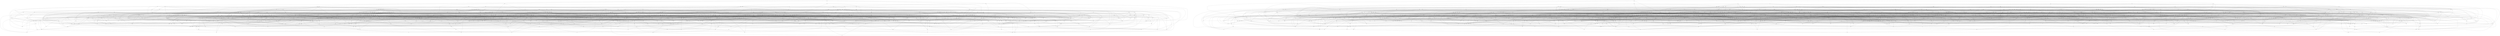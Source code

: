 graph {
	graph [pad="0.5", nodesep="1", ranksep="2"];
    	srp -- gkb;
	srp -- zst;
	grc -- pxt;
	rbc -- zcc;
	rbc -- mth;
	rbc -- dgq;
	rbc -- zrv;
	glc -- dqz;
	glc -- zlz;
	glc -- hqm;
	glc -- fkn;
	zpx -- sfx;
	zpx -- msc;
	zpx -- hnx;
	zpx -- vjs;
	mlx -- tpx;
	mlx -- mfb;
	fds -- zqn;
	fds -- xcf;
	fds -- brs;
	fds -- nmv;
	fjm -- qdk;
	rvb -- kbj;
	zcj -- bmc;
	zcj -- brs;
	zcj -- jtm;
	zcj -- trk;
	nps -- bfh;
	nps -- ths;
	nps -- zds;
	scs -- kbj;
	scs -- dqz;
	scs -- zfb;
	scs -- rtp;
	qrj -- jsk;
	qrj -- llj;
	kdj -- frn;
	kdj -- tzp;
	kdj -- qrj;
	rxp -- mkg;
	qzr -- cxn;
	qzr -- hnn;
	qzr -- vhf;
	qzr -- tdd;
	tkb -- bvf;
	tkb -- fhp;
	tkb -- vjt;
	njz -- hlq;
	njz -- fdc;
	cmj -- dfp;
	hmr -- vbd;
	nnk -- bnr;
	fgx -- lfq;
	fgx -- gkv;
	fgx -- kms;
	fgx -- mbx;
	lqr -- vpc;
	lqr -- hmr;
	lqr -- dsb;
	sck -- kbj;
	sck -- skd;
	qhk -- hgs;
	ncs -- bnr;
	ncs -- kxr;
	ncs -- ggq;
	ncs -- mdp;
	qmb -- bsf;
	qmb -- zqk;
	qmb -- fhq;
	qmb -- bsz;
	tjc -- bsq;
	tjc -- jgq;
	zzz -- jtl;
	tgl -- fvr;
	tgl -- sbc;
	tgl -- dqz;
	tht -- ptz;
	tht -- qmp;
	tht -- qmr;
	vxl -- mqs;
	vxl -- tkk;
	vxl -- bfc;
	vxl -- jls;
	vxl -- mzq;
	vxl -- qpm;
	vxl -- xzr;
	vxl -- ffx;
	ttk -- qrx;
	mxz -- gtz;
	hrk -- crj;
	hrk -- scs;
	hrk -- xbm;
	hrk -- lqj;
	bcd -- gdl;
	bcd -- vtg;
	nrf -- mqf;
	nrf -- ndq;
	nrf -- fch;
	nrf -- zvp;
	jss -- sks;
	jss -- zdr;
	jss -- phr;
	jss -- zpt;
	xhd -- dpc;
	fkn -- hhl;
	kgc -- gnn;
	gtt -- bfc;
	gtt -- jrp;
	gtt -- jdd;
	gtt -- kjp;
	ngh -- tlh;
	ngh -- chd;
	ngh -- tkz;
	fzk -- gdl;
	fzk -- hhj;
	fzk -- cxk;
	gtf -- mmt;
	pgf -- nzk;
	pxl -- jdx;
	pxl -- vqx;
	pxl -- vvq;
	src -- vcn;
	src -- cvg;
	src -- xjn;
	zjb -- hmv;
	zjb -- rfs;
	zjb -- thn;
	nfb -- qzc;
	sbx -- txq;
	sbx -- cms;
	sbx -- kcg;
	kbx -- jrc;
	kbx -- bnz;
	kbx -- lpg;
	kbx -- glg;
	djg -- zzz;
	djg -- nhs;
	djg -- vvq;
	bzm -- mgb;
	bzm -- frt;
	bzm -- hhf;
	bzm -- mvq;
	szs -- qgx;
	szs -- khz;
	kcq -- bbt;
	kcq -- xkv;
	tkn -- frn;
	cbm -- mmj;
	lzh -- nkp;
	lzh -- nbz;
	jvx -- cjh;
	jvx -- mhz;
	nrb -- kms;
	nrb -- gtf;
	nrb -- gbg;
	nrb -- trs;
	hkl -- kvc;
	btv -- dck;
	qph -- vnz;
	qph -- tbb;
	qph -- pbh;
	fdp -- hhl;
	fdp -- qkx;
	cmx -- tjj;
	cmx -- pnh;
	cmx -- prx;
	txk -- qdq;
	txk -- vqr;
	txk -- cjv;
	txk -- jtv;
	txz -- kqd;
	txz -- vgr;
	txz -- kxn;
	hnz -- cmj;
	msc -- fdc;
	msc -- vjr;
	mgl -- ljf;
	tzk -- srv;
	tzk -- dbg;
	ckg -- dfd;
	ckg -- pkx;
	zzx -- fhq;
	zzx -- zsm;
	zzx -- cbv;
	zzx -- ndd;
	vpr -- lfq;
	vpr -- zcc;
	vpr -- zzr;
	vpr -- ffm;
	tkk -- jbk;
	tkk -- xpp;
	tkk -- hpp;
	dxd -- xjn;
	dxd -- rjl;
	dxd -- kpl;
	dxd -- zjg;
	mkz -- qfv;
	mkz -- kfq;
	mkz -- kvc;
	dkb -- fjm;
	dkb -- mfr;
	dkb -- zxs;
	dkb -- xtp;
	dkb -- krc;
	khz -- qrx;
	khp -- fgm;
	khp -- gkb;
	khp -- kml;
	khp -- jkz;
	sxn -- tnd;
	sxn -- htx;
	sxn -- dph;
	sxn -- rxp;
	jdc -- kmr;
	kbr -- zqq;
	kbr -- zgx;
	chm -- dcv;
	chm -- xbj;
	pdr -- qmp;
	pdr -- xxd;
	pdr -- zkx;
	zbv -- bfv;
	zbv -- dln;
	zbv -- qct;
	qlj -- xsm;
	qlj -- jsk;
	qlj -- rtm;
	kjg -- hkl;
	kjg -- pcd;
	gpp -- stn;
	gpp -- qxq;
	gpp -- qjh;
	gpp -- kbz;
	dtk -- zcm;
	dtk -- hqs;
	dtk -- fjz;
	dtk -- flj;
	dtk -- cvl;
	dtk -- zcl;
	lqv -- lzm;
	lcx -- kxd;
	lcx -- krz;
	lcx -- bnz;
	lqq -- qtq;
	lqq -- vks;
	ctp -- jdc;
	ctp -- kbs;
	ctp -- svx;
	ctp -- jqq;
	fpr -- hls;
	fpr -- nmv;
	ltx -- pbh;
	ltx -- vcb;
	ltx -- qgh;
	ltx -- frc;
	ltx -- blr;
	mmx -- qkx;
	mmx -- vpc;
	mmx -- cct;
	tsp -- xrc;
	tsp -- zsq;
	xdt -- nfs;
	xdt -- spz;
	xlf -- dsb;
	xlf -- qft;
	xlf -- xfh;
	xlf -- xns;
	xlf -- ngx;
	rmx -- xps;
	rmx -- xxn;
	rmx -- mpt;
	rmx -- prc;
	nmq -- gmx;
	nmq -- vxd;
	nmq -- gms;
	nmq -- src;
	klf -- vgj;
	klf -- mln;
	fjl -- pbd;
	fjl -- hvg;
	fjl -- jvg;
	vzd -- jgq;
	qvx -- rsq;
	pvp -- rvb;
	pvp -- hqs;
	pvp -- xxd;
	chd -- jlk;
	chd -- hqm;
	gpc -- pgc;
	gpc -- jvb;
	zdx -- nmk;
	zdx -- bbt;
	zdx -- shz;
	zdx -- vdr;
	zdx -- lzq;
	ths -- btv;
	ths -- zdr;
	rtn -- qpm;
	rtn -- hbk;
	rtn -- rpt;
	rtn -- mpm;
	tdt -- jnq;
	tdt -- xpt;
	tpd -- xjb;
	tpd -- lqh;
	rgf -- zqj;
	tzp -- xhx;
	tzp -- qcm;
	sjs -- mdb;
	sjs -- ncp;
	krz -- hlq;
	cjv -- rks;
	vgk -- bcb;
	dtc -- vfj;
	dtc -- zqn;
	dtc -- qbk;
	dtc -- gvn;
	ckh -- mtf;
	ckh -- jzf;
	lxq -- pkx;
	lxq -- chm;
	cvc -- fnv;
	cvc -- zqc;
	cvc -- mrp;
	cvc -- msn;
	qbk -- qxq;
	qbk -- kbm;
	jlz -- mmp;
	jlz -- chf;
	jlz -- szf;
	jlz -- pbq;
	qdp -- mgl;
	qdp -- npj;
	qdp -- jpm;
	ddm -- ljt;
	ddm -- gkd;
	ddm -- bkf;
	ddm -- csg;
	tdd -- rsg;
	rhb -- brb;
	rhb -- vhm;
	rhb -- kpl;
	zjg -- dfp;
	xbg -- hkb;
	xbg -- mqf;
	szd -- mnz;
	sbt -- kzl;
	sbt -- csp;
	sbt -- jdx;
	sbt -- nhr;
	sbt -- qgk;
	czq -- lzg;
	fmf -- grv;
	fmf -- vld;
	fmf -- rjb;
	fmf -- mbk;
	fmf -- pjq;
	cnm -- sqp;
	cnm -- btr;
	cnm -- xrk;
	cnm -- zjb;
	xdm -- shz;
	xdm -- bsj;
	xdm -- skd;
	snl -- lkl;
	snl -- drt;
	snl -- kqm;
	snl -- qnl;
	hpp -- htt;
	mtv -- bdh;
	mtv -- jnf;
	zbk -- hnz;
	zbk -- rvm;
	zbk -- djg;
	zbk -- zxs;
	bjp -- vfj;
	bjp -- bjn;
	bjp -- bbg;
	bjp -- zns;
	bjp -- rxp;
	pgm -- dnl;
	pgm -- clq;
	pgm -- gzt;
	pgm -- kkm;
	ksf -- bvf;
	ksf -- qhk;
	ksf -- nzc;
	ksf -- zdh;
	dbm -- rnh;
	dbm -- rnm;
	dbm -- smq;
	dbm -- zcx;
	dbm -- hjn;
	jbd -- nrb;
	jbd -- xdd;
	jbd -- qgd;
	pjk -- ljq;
	ghv -- nrb;
	ghv -- kqs;
	ghv -- txh;
	ghv -- gnf;
	dxp -- vrh;
	dxp -- rst;
	dxp -- rgg;
	dxp -- vbs;
	nks -- jnq;
	nks -- jrj;
	nks -- bmc;
	nks -- dkc;
	nqs -- rsn;
	nqs -- dfm;
	nqs -- rgs;
	nqs -- vng;
	kfz -- ltx;
	kfz -- vck;
	kfz -- lqj;
	kfz -- zxd;
	cjr -- nhs;
	cjr -- mdj;
	cjr -- bkp;
	cjr -- dkj;
	vcb -- qmr;
	qpv -- kjj;
	qpv -- fbk;
	qpv -- ffh;
	dcn -- kbj;
	dcn -- gtz;
	pvd -- vhf;
	grk -- qrj;
	grk -- fbz;
	grk -- bjn;
	gnl -- jmk;
	gnl -- mkl;
	zkj -- jhh;
	zxp -- pmb;
	gzs -- ltb;
	gzs -- ffh;
	gzs -- szd;
	kvt -- nzk;
	hrt -- flj;
	vmm -- qnf;
	vmm -- rsn;
	vmm -- hqg;
	vmm -- nkm;
	vmm -- npb;
	vmm -- dnh;
	dsv -- tzk;
	dsv -- pbq;
	dsv -- vfk;
	dsv -- tcg;
	dsv -- mtn;
	zxd -- vhc;
	zxd -- xbj;
	zxd -- crv;
	zxd -- ngh;
	bvc -- mcs;
	bvc -- zms;
	bvc -- sqg;
	bvc -- fnq;
	xhz -- szs;
	ckp -- zlz;
	ckp -- ttb;
	ckp -- npd;
	kmr -- zjk;
	gcz -- dkv;
	gcz -- bzb;
	gcz -- pvp;
	gcz -- rhr;
	pbq -- btg;
	pbq -- glm;
	pbq -- khc;
	cqx -- vgr;
	cqx -- jzq;
	tbj -- ddg;
	tbj -- zlx;
	tbj -- mtk;
	tbj -- gbt;
	xtx -- tbc;
	xtx -- lmg;
	xtx -- qqg;
	xtx -- snf;
	lsq -- gkb;
	lsq -- srb;
	zlj -- xxz;
	zlj -- qtc;
	zlj -- hpp;
	vcs -- kqd;
	vcs -- dsb;
	vcs -- jbk;
	nrj -- mzq;
	nrj -- xlf;
	ffr -- csg;
	ffr -- kfp;
	ffr -- tgb;
	mxb -- tgj;
	vsg -- vhz;
	vsg -- cgt;
	vsg -- qbb;
	qhj -- cvl;
	qhj -- sks;
	qhj -- zrt;
	pml -- jzq;
	pml -- zfb;
	pml -- fmg;
	dlz -- fzt;
	mhr -- cpx;
	mhr -- svx;
	mhr -- rkx;
	mhr -- dgd;
	vhj -- bns;
	vhj -- ptj;
	dmj -- fns;
	dmj -- vkl;
	dmj -- dgr;
	vvk -- mnz;
	jjb -- hmg;
	jjb -- zsq;
	jjb -- qrj;
	cxk -- xln;
	cvg -- qdk;
	rqn -- nxm;
	rqn -- kkm;
	zpb -- cvg;
	xjc -- ttk;
	grh -- gtx;
	nnj -- pxb;
	nnj -- vdp;
	nnj -- jdc;
	nnj -- srd;
	ghf -- tbb;
	ghf -- dhd;
	ghf -- kxb;
	qxq -- rxs;
	dpn -- dvh;
	dpn -- ffr;
	dpn -- znv;
	dpn -- gbd;
	mnf -- thd;
	dzz -- spm;
	dzz -- ztq;
	dzz -- vjt;
	cgk -- dph;
	cgk -- nbz;
	rhg -- zpt;
	nqv -- gcp;
	nqv -- pzq;
	nqv -- cmj;
	nqv -- zvt;
	nqv -- rfx;
	krq -- xrc;
	krq -- rtm;
	vtg -- llq;
	vtg -- lts;
	nkm -- kvt;
	nkm -- hck;
	gzt -- ngh;
	gzt -- qdq;
	skn -- zqn;
	skn -- spm;
	skn -- gpc;
	fnv -- hkb;
	bvb -- dtm;
	bvb -- dqh;
	bvb -- hhf;
	bvb -- rsm;
	txq -- pkl;
	txq -- jbb;
	frx -- kkm;
	frx -- hxb;
	frx -- ltn;
	vcm -- fzk;
	vcm -- rqn;
	vcm -- jhb;
	vcm -- bsj;
	jtm -- bql;
	jtm -- mxf;
	jtm -- lkb;
	jtm -- xtl;
	jtm -- lcj;
	nnn -- csm;
	nnn -- prx;
	nnn -- khj;
	nnn -- qrs;
	nnn -- rck;
	qng -- gzq;
	qng -- pbh;
	vhl -- smt;
	xxj -- rlj;
	xxj -- fql;
	xxj -- mhz;
	xxj -- kms;
	zxt -- npk;
	zxt -- pkm;
	zxt -- zpq;
	zxt -- cgz;
	htv -- htn;
	htv -- mvf;
	htv -- xvd;
	htv -- qtx;
	ntn -- qbz;
	ntn -- zjg;
	ntn -- dlg;
	ntn -- qsl;
	bjz -- lxt;
	bjz -- vgj;
	bjz -- ncb;
	cdl -- jfc;
	zvt -- gnl;
	zvt -- sqp;
	qgk -- kfp;
	qgk -- jsp;
	jnb -- bdh;
	jnb -- bjz;
	jnb -- hxb;
	rtr -- dbg;
	rtr -- jhs;
	tcz -- tvt;
	bkf -- ssk;
	bkf -- qhf;
	bkf -- lkn;
	bkf -- prx;
	zlc -- dlz;
	zlc -- zpb;
	zlc -- bsq;
	zlc -- sqg;
	gkx -- rcj;
	gkx -- dck;
	gkx -- vhh;
	gkx -- xjc;
	rcj -- tkz;
	bmc -- gnn;
	psg -- nmt;
	psg -- dxk;
	psg -- jsp;
	psg -- mcj;
	qqg -- zst;
	vng -- cqx;
	rxd -- dpc;
	rxd -- hpp;
	tcg -- vhh;
	jnq -- pzd;
	jnq -- tmv;
	jxx -- pxg;
	xld -- xns;
	xld -- fmg;
	xld -- fdk;
	qgv -- kqd;
	qgv -- zlz;
	qgv -- mfh;
	qgv -- xdm;
	tct -- hck;
	tct -- gzq;
	hcm -- hmv;
	hcm -- rst;
	hcm -- hsr;
	csg -- hkp;
	vln -- msq;
	vln -- frj;
	vln -- vcs;
	vln -- lhx;
	vln -- ffj;
	qqv -- pmp;
	qqv -- khz;
	bgs -- dfs;
	bgs -- gmz;
	bgs -- jdd;
	bgs -- bsj;
	ngd -- kdh;
	ngd -- pkm;
	ngd -- tzp;
	fxr -- zlv;
	fxr -- zbv;
	fxr -- nhr;
	fxr -- jrj;
	fxr -- klc;
	hkg -- pkl;
	hkg -- qrx;
	hkg -- ktl;
	hkg -- gjs;
	jdh -- rfh;
	jdh -- hcm;
	jdh -- qkd;
	jdh -- ghb;
	jfm -- btv;
	gjt -- tss;
	gjt -- hcd;
	gjt -- zgf;
	gjt -- hdg;
	jzx -- hck;
	jzx -- kjp;
	jzx -- xrd;
	jzx -- bxs;
	tlm -- smt;
	tlm -- vhf;
	ltn -- zfq;
	ltn -- mfq;
	tbc -- pcq;
	srz -- qhq;
	srz -- sbc;
	srz -- xln;
	srz -- mvp;
	srz -- qpm;
	sdf -- mrn;
	sdf -- tpx;
	sdf -- mgl;
	sdf -- gbg;
	sdf -- hcm;
	sdf -- fqk;
	fxn -- msc;
	fxn -- vrh;
	fxn -- bfs;
	fxn -- vvk;
	fxn -- hkp;
	qfx -- tbc;
	qfx -- fvx;
	qfx -- jst;
	rbr -- cmm;
	rbr -- zxp;
	fmg -- nkk;
	fmg -- kgd;
	gsg -- bpm;
	gsg -- lnz;
	sxl -- crs;
	znm -- qqg;
	znm -- rfv;
	znm -- vms;
	znm -- qrn;
	ghr -- htt;
	ghr -- dcv;
	zrg -- gbx;
	zrg -- rdr;
	zrg -- tkz;
	bnd -- xcm;
	bnd -- hdg;
	bnd -- fds;
	bnd -- hnz;
	jbk -- zpr;
	jbk -- htg;
	bdv -- nbz;
	bdv -- ptj;
	bdv -- vlk;
	lvk -- htt;
	lvk -- pcd;
	hmn -- qzs;
	hmn -- tfc;
	hmn -- csh;
	hmn -- qbz;
	qhf -- scf;
	qhf -- rgg;
	dzq -- qls;
	pjq -- jbl;
	pjq -- ltq;
	pjq -- gcg;
	sxf -- vvq;
	sxf -- tfc;
	thz -- mrd;
	thz -- bgm;
	thz -- tfq;
	thz -- rrc;
	thz -- thg;
	bsz -- brb;
	bsz -- fnr;
	xhx -- tdk;
	xhx -- qlr;
	kdn -- pld;
	kdn -- bft;
	kdn -- fqk;
	tcq -- lkn;
	tcq -- mgb;
	tcq -- zgz;
	sfj -- vlh;
	sfj -- gft;
	sfj -- lxd;
	fvr -- hhl;
	pvk -- tkm;
	pvk -- bbg;
	pvk -- tqb;
	mdp -- lrp;
	mdp -- hdg;
	mdp -- tgb;
	qkj -- nzk;
	qkj -- bmj;
	qkj -- nps;
	qkj -- xhq;
	qkj -- pgf;
	mxf -- zkj;
	mxf -- qcm;
	mxf -- zqx;
	vlx -- tvt;
	vlx -- cjv;
	vlx -- zfx;
	vlx -- sct;
	xhj -- jsp;
	xhj -- jtz;
	xhj -- hsr;
	xhj -- rgt;
	lkb -- bjq;
	lkb -- vnd;
	lkb -- fjl;
	lqg -- xtp;
	lqg -- zqn;
	lqg -- hjn;
	pms -- xxz;
	pms -- hnn;
	pms -- htr;
	pms -- gbx;
	szj -- zlj;
	szj -- fjz;
	szj -- xzr;
	szj -- djq;
	szj -- chz;
	szj -- dmj;
	szj -- jnf;
	cxs -- hsr;
	cxs -- xtl;
	glm -- nxm;
	glm -- jhb;
	glm -- pcs;
	glm -- hrt;
	qjn -- trb;
	qjn -- pxk;
	xnx -- kgd;
	mfh -- svq;
	mfh -- lpk;
	phx -- scf;
	zdr -- gtz;
	zzl -- lvv;
	zzl -- ngd;
	zzl -- jrk;
	zzl -- qhk;
	cpz -- bnr;
	cpz -- szd;
	cpz -- zfz;
	cpz -- dzd;
	tvr -- vhj;
	tvr -- nhz;
	tvr -- pxk;
	tvr -- qtz;
	vhz -- svq;
	vhz -- kbg;
	vhz -- gkb;
	bfs -- cgk;
	bfs -- nnc;
	bfs -- gcp;
	fqg -- ffh;
	kbm -- pkm;
	jdt -- zdh;
	jdt -- dgq;
	ddr -- npx;
	kmt -- hdg;
	kmt -- hls;
	kmt -- gkr;
	kmt -- vzd;
	xlq -- hkk;
	xlq -- tqv;
	xlq -- zjt;
	xlq -- zzf;
	xxn -- mmx;
	xxn -- lbt;
	xxn -- xlq;
	jmx -- vfg;
	jmx -- qsl;
	jmx -- zqj;
	gvn -- bvf;
	gvn -- dzq;
	gvn -- ccx;
	kzv -- mpk;
	kzv -- pnv;
	kht -- ddg;
	lxh -- ddk;
	lxh -- vjs;
	lxh -- mcf;
	lxh -- gzs;
	tqx -- ljq;
	tqx -- kgp;
	vnr -- sks;
	qbb -- blr;
	qbb -- nkk;
	qbb -- xfp;
	jmz -- lkq;
	jmz -- dmx;
	jmz -- dfd;
	jmz -- bhv;
	dft -- fcg;
	dpc -- hhb;
	sqv -- nxc;
	djl -- thd;
	djl -- rrc;
	mkj -- vtk;
	mkj -- tlm;
	mkj -- ggr;
	vxh -- kxd;
	vxh -- ghq;
	kns -- zcx;
	kns -- mxv;
	kns -- gkc;
	kns -- lzh;
	vnt -- dvj;
	qrp -- mtf;
	qrp -- pzr;
	pfs -- mnf;
	pfs -- cfz;
	pfs -- sbx;
	pfs -- jfm;
	tlp -- xrc;
	tlp -- qzs;
	tlp -- tpk;
	tlp -- psc;
	kks -- mzl;
	kks -- dsf;
	kks -- ght;
	kks -- svl;
	pxq -- kmt;
	pxq -- jrj;
	pxq -- sxp;
	vgc -- shz;
	vgc -- ddr;
	vgc -- lkq;
	vgc -- rhd;
	mrn -- qdk;
	qls -- rfs;
	qls -- tzt;
	ktb -- llj;
	ktb -- mzl;
	ktb -- xnv;
	ktb -- lfz;
	ftn -- dsb;
	vrs -- xpt;
	vrs -- fnx;
	vrs -- mzl;
	vrs -- jxv;
	zxs -- rtv;
	zxs -- rdb;
	zxs -- bvg;
	bsf -- vht;
	lrp -- zpb;
	gpb -- ngx;
	gpb -- jnf;
	gpb -- dnl;
	gpb -- gkb;
	lcg -- thd;
	lcg -- vnr;
	lcg -- tht;
	mgt -- dbg;
	mgt -- pfp;
	pvv -- pqb;
	pvv -- znm;
	pvv -- spz;
	pvv -- gbx;
	pvv -- rsq;
	pdx -- dgr;
	pdx -- qng;
	pdx -- srv;
	dbc -- ffx;
	dbc -- xkv;
	bsx -- src;
	bsx -- gnn;
	zhp -- nnz;
	zhp -- msq;
	zhp -- gft;
	zhp -- prc;
	tst -- rsg;
	tst -- rgs;
	lqh -- jvb;
	pff -- lxg;
	pff -- lbf;
	jqh -- frx;
	jqh -- flj;
	jqh -- ftn;
	jqh -- lns;
	jqh -- mrx;
	xbm -- prj;
	xbm -- tsb;
	xbm -- qnf;
	thd -- qhq;
	vck -- ztv;
	vck -- vkl;
	vck -- dkk;
	vck -- vdr;
	mxv -- kxd;
	mxv -- tpd;
	vcz -- mtv;
	vcz -- lnh;
	vcz -- kxz;
	vcz -- nrf;
	jbb -- pfp;
	sct -- ksj;
	sct -- xbj;
	sct -- vhc;
	lkn -- tkq;
	fgl -- ght;
	fgl -- snj;
	fgl -- xlh;
	pqb -- vpp;
	pqb -- tvb;
	pqb -- vgk;
	bgk -- ptl;
	bgk -- zfz;
	bgk -- hls;
	bgk -- mdj;
	bgk -- cfg;
	txv -- pld;
	ltq -- qhf;
	fts -- mfr;
	fts -- pnx;
	fts -- cht;
	fts -- fhq;
	pgl -- rrj;
	pgl -- cdd;
	pgl -- llc;
	zdn -- hsr;
	zdn -- bsm;
	zdn -- tsp;
	zdn -- bdv;
	zdn -- vxh;
	sdc -- zjg;
	sdc -- csh;
	sdc -- bjn;
	jph -- zqc;
	jph -- xhd;
	jph -- jnc;
	jph -- hxb;
	jph -- fgm;
	knf -- qrn;
	knf -- ndq;
	knf -- lxt;
	knf -- zpt;
	nfz -- jgr;
	nfz -- qgh;
	nfz -- bcb;
	nnz -- zkx;
	nnz -- fdk;
	nnz -- hhl;
	jtv -- xhz;
	jtv -- hhj;
	jtv -- dfs;
	zsm -- bnr;
	bpm -- vdt;
	pcd -- vng;
	vgj -- nvq;
	vgj -- kht;
	fck -- xjc;
	xsm -- fjm;
	xsm -- tpd;
	xsm -- jhh;
	jhs -- hmr;
	htn -- znv;
	htn -- jch;
	htn -- xdd;
	htn -- hlq;
	htn -- zsm;
	srm -- nvf;
	srm -- tnd;
	srm -- cfg;
	jqq -- cbm;
	jqq -- slg;
	rsg -- dsb;
	vqx -- sqv;
	vqx -- kgc;
	vqx -- tdk;
	vqx -- zjg;
	qgd -- lcx;
	qgd -- mdp;
	qgd -- ssk;
	qgd -- bbg;
	mgb -- mlq;
	xpt -- hcd;
	xpt -- lrp;
	kxb -- zgx;
	kxb -- vtl;
	kxb -- hch;
	bsm -- fdc;
	bsm -- kqt;
	lzq -- ncf;
	lzq -- pph;
	lzq -- cxn;
	lzq -- mqf;
	tsb -- vhf;
	tsb -- mxz;
	trs -- qsl;
	trs -- jhh;
	trs -- pcr;
	rzf -- cct;
	rzf -- vhh;
	htc -- fxd;
	htc -- llb;
	htc -- vgs;
	htc -- mdb;
	crt -- glg;
	crt -- tvk;
	crt -- fhq;
	crt -- pxt;
	gvk -- csp;
	gvk -- sqv;
	gvk -- rhf;
	pqx -- qgx;
	pqx -- jmv;
	pqx -- qzk;
	zqk -- tzt;
	zqk -- lfs;
	zhd -- qkd;
	zhd -- fxh;
	zhd -- mhz;
	brb -- ccx;
	mth -- mxg;
	mth -- lhb;
	mth -- cmj;
	trq -- sbl;
	trq -- frn;
	trq -- bns;
	mvp -- lnz;
	mvp -- zvp;
	vmb -- npd;
	qmr -- fgm;
	vzl -- llc;
	vzl -- kbs;
	vzl -- fqg;
	vzl -- gnl;
	zfb -- nfs;
	zfb -- lxd;
	dln -- xdd;
	dln -- pzr;
	dln -- vnd;
	jms -- xjb;
	jms -- ccx;
	jms -- mdj;
	jms -- lqg;
	jms -- pnv;
	jms -- xjn;
	vhc -- kjg;
	vhc -- kcq;
	ffj -- qvz;
	qgh -- lqv;
	qgh -- mfq;
	jcv -- lfs;
	jcv -- pff;
	jcv -- zqx;
	cxt -- qhv;
	cxt -- cvd;
	cxt -- svl;
	cxt -- kpl;
	zxc -- qqv;
	zxc -- fxq;
	zxc -- djq;
	zxc -- htt;
	zxc -- dbc;
	vjr -- spm;
	vjr -- ghq;
	vjr -- tkn;
	mht -- zqx;
	mht -- qtz;
	mht -- xrk;
	mht -- glk;
	sgx -- chm;
	sgx -- bcd;
	sgx -- rzf;
	sgx -- mhb;
	sgx -- mnf;
	pxp -- jmk;
	vld -- jbx;
	vld -- rst;
	vld -- zns;
	vld -- vnc;
	kcd -- dgr;
	mlj -- hnz;
	mlj -- hns;
	mlj -- rxj;
	bbm -- hkl;
	bbm -- lhx;
	bbm -- mqs;
	nvs -- rqn;
	nvs -- gtt;
	nvs -- vlh;
	nvs -- fns;
	cqh -- gzq;
	kxt -- pxb;
	kxt -- jdk;
	kxt -- gkr;
	kxt -- sxp;
	kxt -- dkc;
	hbm -- vxm;
	hbm -- bfh;
	tgb -- pbd;
	hdl -- kjj;
	hdl -- dmd;
	hdl -- mmj;
	hdl -- tdk;
	hdl -- jtq;
	jcq -- vfg;
	jcq -- rtm;
	jcq -- tmf;
	jcq -- glg;
	jcq -- xjb;
	qkd -- dsf;
	qkd -- vxd;
	nzc -- grh;
	nzc -- fgl;
	cpg -- mmj;
	cpg -- mcf;
	cpg -- tlp;
	lns -- vfr;
	lns -- slb;
	lns -- htt;
	lns -- cdl;
	lps -- cxk;
	lps -- frx;
	lps -- fvr;
	lps -- msq;
	fvx -- fxz;
	fvx -- htr;
	ffn -- psx;
	ffn -- bcb;
	ffn -- rhd;
	ffn -- jvz;
	ffn -- ftn;
	ffn -- phr;
	ffn -- npd;
	stb -- djg;
	stb -- trs;
	stb -- sxl;
	stb -- lqh;
	kmj -- rtm;
	kmj -- pxt;
	kmj -- rhf;
	qsn -- vbp;
	qsn -- qxl;
	qsn -- fdc;
	srf -- kgm;
	srf -- rvm;
	srf -- fbr;
	srf -- thn;
	srf -- bsx;
	mdb -- slb;
	mdb -- blt;
	mdb -- ddr;
	ggr -- qnf;
	lsh -- jhs;
	lsh -- rvg;
	lsh -- gmz;
	qfb -- lkl;
	qfb -- qfq;
	qfb -- dvj;
	zlz -- smt;
	zfx -- jvq;
	zfx -- qqg;
	zfx -- xcq;
	rmd -- phn;
	rmd -- gfn;
	rmd -- frj;
	psd -- qnh;
	psd -- vmb;
	psd -- nrj;
	psd -- qnf;
	hml -- mxt;
	dbx -- lvk;
	dbx -- kxn;
	dbx -- xhd;
	dbx -- vbd;
	ncf -- kqd;
	ncf -- mtk;
	ncf -- qrd;
	ncf -- rgs;
	cbv -- sdc;
	bph -- pxl;
	bph -- fdf;
	bph -- jpm;
	bph -- lpg;
	bph -- xhx;
	fmr -- kxh;
	fmr -- hrg;
	fmr -- prj;
	rhr -- kmg;
	rhr -- kng;
	rhr -- gfn;
	rhr -- xcq;
	rhr -- xlf;
	slg -- qxl;
	slg -- dqm;
	slg -- nhz;
	slg -- tgj;
	slg -- rck;
	gdh -- znl;
	gdh -- vsr;
	gdh -- qnf;
	cbn -- zfq;
	cbn -- vms;
	cbn -- mrg;
	cbn -- rfv;
	blr -- hkk;
	blr -- xfh;
	mcs -- cmm;
	mcs -- jtl;
	mcs -- nzc;
	mcs -- xgh;
	mmj -- lqh;
	tvv -- ltn;
	tvv -- cqh;
	tvv -- srp;
	tvv -- rtr;
	zfz -- krb;
	shz -- jbb;
	shz -- ztd;
	shz -- fch;
	ght -- qbz;
	ght -- csm;
	dcv -- nvt;
	zzf -- jst;
	zzf -- jdd;
	zzf -- kjp;
	zmx -- msn;
	zmx -- rzf;
	zmx -- rhg;
	zmx -- kcg;
	zmx -- cfz;
	ngz -- xtz;
	ngz -- qhj;
	ngz -- lnh;
	ngz -- vgr;
	xxx -- vgs;
	xxx -- tvb;
	cjh -- zns;
	sbl -- dxp;
	sbl -- kmj;
	rjl -- tgj;
	djj -- ktq;
	djj -- ttk;
	djj -- xxx;
	qzd -- fgg;
	klk -- jdd;
	klk -- vgj;
	jrb -- sqp;
	jrb -- pxq;
	jrb -- nck;
	jrb -- rkr;
	zcm -- mln;
	zcm -- cqx;
	zcm -- mdd;
	bkk -- tst;
	bkk -- rrc;
	bkk -- mmp;
	gkv -- mfk;
	gkv -- ssk;
	gkv -- csg;
	thx -- ftn;
	thx -- sdm;
	thx -- grl;
	thx -- fdr;
	qmm -- qfb;
	qmm -- hbg;
	qmm -- qsn;
	kml -- bqd;
	bfz -- srm;
	bfz -- vht;
	bfz -- btp;
	fsx -- bkk;
	fsx -- zpr;
	fsx -- jmv;
	fsx -- mzq;
	fsx -- mst;
	fsx -- hxb;
	ncp -- rhg;
	ncq -- qfb;
	ncq -- dmd;
	ncq -- tgg;
	rfx -- bbg;
	rfx -- jqq;
	zgz -- krz;
	zgz -- gcg;
	zgz -- ghq;
	thj -- hmg;
	thj -- sqg;
	thj -- zjg;
	thj -- mnz;
	xxd -- sks;
	xxd -- spz;
	dxm -- ndd;
	cgt -- vmb;
	cgt -- llb;
	cgt -- trg;
	rql -- mkl;
	rql -- pxp;
	rql -- cgk;
	rql -- rkr;
	jzf -- qrp;
	jzf -- pxb;
	tkm -- grf;
	pmp -- qtq;
	pmp -- jfc;
	vnb -- frd;
	vnb -- nfb;
	vnb -- prc;
	szf -- frc;
	szf -- mln;
	szf -- qhg;
	szf -- plt;
	tfq -- dgr;
	tfq -- hkb;
	vks -- ztd;
	vks -- zlz;
	vks -- gbt;
	zsv -- lzh;
	zsv -- tkm;
	zsv -- hgs;
	kqt -- tch;
	kqt -- njz;
	kqt -- nnk;
	npd -- zvp;
	fpx -- hnn;
	fpx -- hzg;
	fpx -- qvg;
	zzr -- jvg;
	zzr -- gvk;
	zzr -- cgz;
	snn -- bnz;
	snn -- pkt;
	snn -- djg;
	snn -- mfb;
	lxg -- fhp;
	xfp -- kht;
	vqr -- qtc;
	vqr -- jhs;
	vqr -- szt;
	tnh -- ngq;
	tnh -- hjn;
	tnh -- ljt;
	tnh -- fsg;
	cms -- ffj;
	cms -- kjg;
	qrd -- cvl;
	rjr -- btr;
	rjr -- cjh;
	rjr -- rlj;
	rjr -- sqv;
	sfq -- jdx;
	sfq -- fqg;
	sfq -- sqp;
	sfq -- ngd;
	czj -- sdf;
	czj -- psg;
	czj -- tkq;
	czj -- qhv;
	dbq -- pkl;
	dbq -- vlp;
	dbq -- snf;
	dbq -- trg;
	rjb -- xhn;
	rjb -- sqg;
	khn -- gvq;
	khn -- gft;
	pxg -- fqg;
	pxg -- pld;
	hhb -- npx;
	kgm -- kfp;
	kgm -- dxm;
	qfv -- qmp;
	qfv -- pgf;
	msb -- xqq;
	msb -- jfc;
	msb -- dsb;
	msb -- fvt;
	mrd -- vxm;
	mdd -- kjp;
	xfg -- gvq;
	xfg -- ggr;
	xfg -- zpr;
	xfg -- nkk;
	xfg -- skd;
	xfg -- mrp;
	rrm -- bkp;
	rrm -- vxh;
	rrm -- pvl;
	rrm -- vlk;
	vfj -- mbh;
	gbg -- cjr;
	gbg -- czq;
	tkz -- frj;
	qfr -- rfx;
	qfr -- hnz;
	qfr -- rdp;
	qfr -- nrb;
	tqv -- nsh;
	tqv -- gzq;
	tqv -- rdr;
	grv -- lzg;
	zgf -- dlg;
	zgf -- hzb;
	zgf -- qlj;
	zgf -- zpq;
	zgf -- hgs;
	ngm -- gxf;
	ngm -- szs;
	ngm -- kcq;
	ngm -- hzg;
	qln -- lqr;
	qln -- jsm;
	qln -- hmr;
	qln -- gbl;
	zcl -- bcb;
	zcl -- rrc;
	zcl -- jzz;
	vlt -- kgd;
	vlt -- mtl;
	tch -- mmj;
	tch -- rjl;
	tch -- kjh;
	tch -- krz;
	tch -- qhv;
	qdg -- kqd;
	qdg -- lxt;
	qdg -- vxm;
	qdg -- qvz;
	jnx -- lxd;
	jnx -- thd;
	jnx -- pdx;
	jnx -- bcd;
	crv -- ggr;
	crv -- sxb;
	crv -- sqr;
	hsr -- tmf;
	hsr -- zjk;
	fmj -- scg;
	fmj -- dft;
	fmj -- lxg;
	fmj -- rxp;
	npb -- kcq;
	npb -- msq;
	npb -- tsv;
	sdm -- mrd;
	dfp -- mmt;
	dfp -- gtx;
	ktl -- jth;
	ktl -- gdl;
	ktl -- slb;
	ktl -- skx;
	ddb -- trk;
	ddb -- csp;
	ddb -- mgl;
	ddb -- lzj;
	jzr -- ckh;
	jzr -- dph;
	jzr -- brs;
	jzr -- kmr;
	mnt -- srp;
	mnt -- xtf;
	mnt -- gqz;
	zqc -- xvf;
	zqc -- srb;
	tpk -- rdb;
	tmn -- kbg;
	tmn -- kjg;
	tmn -- jxk;
	tmn -- chd;
	pnh -- qjn;
	pnh -- tpx;
	pnh -- lpg;
	jnf -- kbg;
	jnf -- ttb;
	thg -- mxt;
	thg -- zjt;
	thg -- vsr;
	dnh -- xft;
	dnh -- gbt;
	dbg -- flj;
	zbn -- hlq;
	zbn -- tlp;
	zbn -- zhd;
	zbn -- xjn;
	bzb -- qdq;
	bzb -- dpc;
	mmp -- mkk;
	mmp -- vhl;
	mbm -- znl;
	txh -- dvj;
	fpd -- jbx;
	fpd -- zxp;
	fpd -- qpv;
	rdt -- ptl;
	rdt -- jrk;
	rdt -- fzx;
	gpj -- mrn;
	rzj -- kbg;
	rzj -- tsv;
	rzj -- lpk;
	vhh -- vpc;
	vhh -- jth;
	sqg -- tpd;
	sqg -- mcj;
	hlf -- dck;
	hlf -- tcg;
	hlf -- sck;
	hlf -- fsv;
	hlf -- jss;
	hlf -- lfr;
	zcx -- mxg;
	zcx -- xkn;
	zcx -- jsk;
	xnv -- xcm;
	xnv -- xkn;
	nvq -- ktq;
	rzz -- lvh;
	rzz -- sqp;
	rzz -- dtm;
	rzz -- hbg;
	prx -- xjb;
	sxg -- rbr;
	sxg -- sxl;
	sxg -- pbd;
	vlp -- gfx;
	vlp -- gft;
	ltc -- bql;
	ltc -- pzr;
	ltc -- gvn;
	hck -- htg;
	qtk -- nbb;
	qtk -- mbm;
	qtk -- mkk;
	ksj -- tvt;
	jbn -- qzd;
	jbn -- ffh;
	jbn -- lkl;
	nhv -- fql;
	nhv -- kdn;
	dzk -- hqm;
	dzk -- lsq;
	dzk -- xbj;
	dzk -- rxd;
	dzk -- fnv;
	kgn -- gfq;
	kgn -- ltb;
	kgn -- pvk;
	kgn -- jbx;
	kgn -- zlf;
	lsv -- qrc;
	lsv -- rtp;
	lsv -- kxz;
	lsv -- chm;
	lsv -- tlh;
	jsm -- hcj;
	jsm -- bzb;
	jsm -- mbm;
	tbb -- bbm;
	tbb -- nvq;
	tgq -- cmm;
	tgq -- vnt;
	tgq -- grf;
	tgq -- xpt;
	cvv -- mvf;
	cvv -- xnv;
	cvv -- gnl;
	cvv -- ngn;
	jmn -- tdk;
	jmn -- rzn;
	jmn -- rxs;
	jmn -- cbv;
	hbk -- fxz;
	dkv -- srb;
	dkv -- mdd;
	dkv -- slb;
	zlf -- dvj;
	nkj -- sbl;
	nkj -- svr;
	nkj -- pxb;
	nkj -- krb;
	pgc -- kmj;
	rqg -- grl;
	rqg -- nlj;
	rqg -- hzr;
	rqg -- tsv;
	rqg -- vhl;
	rqg -- hhj;
	dkk -- gqz;
	dkk -- qft;
	dkk -- vlh;
	zzs -- hjp;
	zzs -- bvm;
	zzs -- pgc;
	zzs -- ggq;
	zzs -- vvk;
	qfm -- tfc;
	qfm -- tsp;
	qfm -- smq;
	qfm -- mfb;
	mvq -- gfq;
	mvq -- mlq;
	frd -- fch;
	frd -- dfk;
	psx -- mrg;
	psx -- djl;
	psx -- dmx;
	psx -- prj;
	bvg -- gtf;
	bvg -- tzt;
	bvg -- kxd;
	bvg -- mxb;
	bfc -- phn;
	fxx -- hgs;
	fxx -- qbt;
	fxx -- knc;
	fxx -- qrp;
	dqm -- vxd;
	dqm -- zsr;
	jhm -- zdr;
	jhm -- gbr;
	jhm -- ckp;
	jhm -- fkn;
	jhm -- nrj;
	jhm -- kgq;
	xjq -- htx;
	xjq -- khj;
	chz -- nxm;
	chz -- svq;
	chz -- szt;
	sjt -- pnv;
	vfg -- vht;
	vfg -- kzk;
	vfg -- hls;
	pqd -- gjs;
	pqd -- vdt;
	pqd -- zlx;
	pqd -- blt;
	rcs -- pnx;
	rcs -- hnt;
	rcs -- jpd;
	rcs -- qff;
	svr -- tgj;
	vqc -- qfq;
	nbb -- bdh;
	nbb -- ncb;
	ktv -- trb;
	ktv -- vzd;
	pph -- pbh;
	pph -- cct;
	lkd -- lbt;
	lkd -- lsh;
	lkd -- zcm;
	lkd -- xxd;
	jrp -- njh;
	jrp -- dcn;
	jrp -- qhq;
	jbx -- rjb;
	mpm -- qnh;
	mpm -- ncp;
	mpm -- qrd;
	mpm -- pml;
	bsq -- qbp;
	bdp -- vzd;
	bdp -- kxr;
	bdp -- bhj;
	bdp -- mtf;
	bdp -- kjh;
	qft -- ztv;
	fxz -- xpj;
	fxz -- qrx;
	frn -- dxm;
	jrt -- xrk;
	jrt -- bsz;
	jrt -- rfh;
	rhd -- xpp;
	rhd -- jlr;
	rhd -- mxq;
	fvb -- gtx;
	fvb -- rkb;
	fvb -- tcq;
	fvb -- hbx;
	drt -- gkc;
	drt -- mhf;
	fnq -- jnq;
	fnq -- xlh;
	fnq -- vsm;
	fnq -- lvh;
	ffl -- khj;
	jvb -- qxl;
	tlf -- rrc;
	tlf -- dfk;
	tlf -- gxf;
	tlf -- bcb;
	vbg -- tlm;
	vbg -- hhb;
	vbg -- vpc;
	vbg -- fmr;
	mbh -- cmm;
	tgg -- dvh;
	tgx -- qhk;
	tgx -- mvq;
	tgx -- fcg;
	tgx -- dxd;
	tgx -- cvg;
	rtp -- jvq;
	rtp -- cxn;
	zxb -- tvb;
	zxb -- vdt;
	zxb -- gbx;
	zxb -- zkx;
	vtl -- llq;
	vtl -- qzk;
	vtl -- rcj;
	vdc -- xrb;
	bbs -- rjl;
	xsg -- jnq;
	xsg -- gkr;
	xsg -- mdj;
	xsg -- jzf;
	kqs -- nck;
	kqs -- qkl;
	kqs -- vss;
	kqs -- sxl;
	zdh -- dsf;
	jlm -- lzj;
	jlm -- mcf;
	jlm -- qcm;
	jlm -- zkh;
	zkn -- xkv;
	zkn -- xfp;
	zkn -- qzc;
	zkn -- klk;
	kmg -- rvg;
	kmg -- kcq;
	fxc -- rdp;
	fxc -- cnr;
	fxc -- zxs;
	fxc -- kzk;
	fxc -- jch;
	fxc -- rgg;
	fxc -- scf;
	fxc -- vcn;
	jxc -- spf;
	jxc -- hbk;
	bgb -- nmt;
	bgb -- qrs;
	bgb -- cmm;
	bgb -- svr;
	nlj -- hzg;
	nlj -- ncb;
	ngn -- rfs;
	ngn -- crs;
	bjx -- ztd;
	bjx -- kvc;
	rkn -- fqg;
	rkn -- bzc;
	rkn -- kbm;
	rkn -- dmd;
	jsk -- tjc;
	ktq -- chf;
	xrk -- tkb;
	lld -- lqv;
	lld -- mnf;
	dnq -- hvt;
	dnq -- krb;
	dnq -- cpx;
	dnq -- lkn;
	dnq -- qnz;
	ttn -- qnl;
	ttn -- cxs;
	ttn -- tdt;
	ttn -- llj;
	ttn -- sxl;
	png -- sdm;
	png -- ghr;
	png -- mtk;
	hjn -- bsq;
	smq -- qcm;
	smq -- ngn;
	vnc -- bsf;
	vnc -- dgq;
	vnc -- shm;
	lfq -- dqm;
	lfq -- qbz;
	vgs -- gqz;
	xnf -- hdg;
	xnf -- kjj;
	xnf -- mfk;
	xnf -- jdc;
	zms -- crt;
	zms -- fbf;
	zms -- qdp;
	zms -- tmv;
	pvn -- mfk;
	pvn -- svx;
	pvn -- zns;
	pvn -- htx;
	pvn -- fbz;
	nkf -- rsn;
	nkf -- fck;
	nkf -- gpb;
	nkf -- pcd;
	ksn -- csh;
	ksn -- bfv;
	ksn -- phx;
	vhm -- mqv;
	vhm -- dxm;
	vhm -- bql;
	tfc -- mxg;
	tfc -- hzb;
	tnp -- ffj;
	tnp -- lld;
	rhf -- qfq;
	txj -- srb;
	txj -- vsr;
	txj -- btg;
	txj -- rvb;
	txj -- fns;
	kzp -- jrt;
	kzp -- qhv;
	kzp -- nzx;
	kzp -- tqx;
	ngq -- pzq;
	ngq -- bnr;
	ngq -- mht;
	nbf -- cbv;
	nbf -- sxp;
	nbf -- jrc;
	nbf -- hjp;
	khq -- sqf;
	khq -- pgl;
	khq -- rtv;
	khq -- dxm;
	mtq -- zqx;
	mtq -- kbz;
	mtq -- frt;
	mtq -- nck;
	jzq -- frj;
	jhb -- xpj;
	jhb -- qtc;
	jhb -- vhl;
	gqx -- mqs;
	gqx -- zfq;
	gqx -- qnk;
	jkx -- bfz;
	jkx -- pvl;
	jkx -- gkd;
	jkx -- frn;
	qnz -- vxd;
	qnz -- qzs;
	hns -- qzs;
	hns -- zlf;
	zds -- qkx;
	zds -- xfp;
	hjp -- jrh;
	hjp -- nnc;
	qst -- qzk;
	qst -- kbb;
	qst -- mnt;
	qst -- smn;
	vfk -- sqr;
	vfk -- xqh;
	vfk -- qzr;
	vpp -- xld;
	vpp -- hkk;
	vpp -- kcd;
	vpp -- hkb;
	mkl -- zqn;
	bpk -- hzk;
	bpk -- llq;
	bpk -- xns;
	bpk -- kht;
	mvf -- pxg;
	kbz -- zlf;
	kbz -- cfg;
	kbz -- stn;
	xgc -- gcp;
	xgc -- jzf;
	xgc -- vbp;
	xgc -- gmx;
	jks -- ztd;
	jks -- znl;
	jks -- rfv;
	xdq -- mlj;
	xdq -- ksn;
	xdq -- nxc;
	xdq -- ljf;
	xdq -- kqm;
	xdq -- pvl;
	mcf -- frn;
	gbb -- sbt;
	gbb -- fzx;
	gbb -- zsr;
	gbb -- plf;
	lfs -- jnq;
	lfs -- kdx;
	jhc -- llc;
	jhc -- vvl;
	jhc -- mbh;
	jhc -- qkd;
	ptl -- pxz;
	ptl -- csm;
	jtq -- ddx;
	gzv -- cms;
	gzv -- ncp;
	gzv -- cxn;
	prj -- bfh;
	rrc -- jzq;
	kxr -- rvh;
	kxr -- hzb;
	kxr -- csm;
	vbv -- vdc;
	vbv -- jkx;
	vbv -- rkx;
	vbv -- tkm;
	xft -- ttb;
	ddg -- bdh;
	xcm -- jrh;
	xcm -- dlg;
	hdc -- jgq;
	hdc -- cxs;
	hdc -- bsx;
	hdc -- pzr;
	dkh -- zhd;
	dkh -- kdj;
	dkh -- jpm;
	dkh -- jvg;
	ggn -- ttk;
	ggn -- cqh;
	ggn -- jth;
	pkt -- zvc;
	pkt -- khj;
	pkt -- bhj;
	nhs -- ghq;
	rdq -- jzz;
	rdq -- vnr;
	rdq -- zrt;
	cvd -- llf;
	cvd -- kqm;
	cvd -- rck;
	cvd -- qfq;
	zsc -- jpd;
	zsc -- pmb;
	zsc -- nhv;
	zsc -- scj;
	zsc -- htn;
	dgd -- cxs;
	dgd -- bjq;
	dgd -- qpv;
	gbd -- bvm;
	gbd -- mxb;
	gbd -- jdt;
	vdp -- jgp;
	vdp -- dvn;
	vdp -- rzn;
	jkz -- kfq;
	jkz -- npx;
	zjt -- qvg;
	zjt -- qrn;
	drd -- rst;
	drd -- hns;
	drd -- jrk;
	drd -- mrn;
	dtg -- bbj;
	dtg -- gkr;
	dtg -- rjh;
	ztq -- jvb;
	ztq -- pxz;
	ztq -- nhz;
	xln -- gbr;
	dgq -- svl;
	zfg -- gtf;
	zfg -- mvf;
	zfg -- ddx;
	zfg -- sqp;
	lkk -- kxh;
	lkk -- pvd;
	lkk -- ljr;
	lkk -- gzt;
	lkk -- vnr;
	mhf -- ghq;
	mhf -- mlq;
	hqr -- scg;
	hqr -- rxj;
	hqr -- qkl;
	hqr -- tkq;
	mgm -- ptj;
	mgm -- pbd;
	mgm -- rxp;
	mgm -- rtv;
	lzj -- xcf;
	lzj -- lfz;
	jtz -- jpm;
	jtz -- snj;
	jtz -- krb;
	sfg -- xng;
	sfg -- dvn;
	sfg -- fdm;
	sfg -- kbf;
	qff -- csp;
	qff -- pxz;
	jxk -- mkk;
	jxk -- qnh;
	jxk -- mbm;
	xpj -- jzz;
	pcs -- ztv;
	pcs -- lnz;
	jrk -- xkn;
	jrk -- rkx;
	dzd -- krq;
	dzd -- tfv;
	dzd -- xth;
	psr -- rlq;
	psr -- fsv;
	psr -- rks;
	psr -- gzv;
	frc -- nfs;
	tjj -- sfm;
	zkh -- bsq;
	zkh -- rxs;
	fjz -- srp;
	kxz -- cxn;
	kxz -- jqv;
	scp -- cpg;
	scp -- tgq;
	scp -- ptb;
	scp -- qzd;
	xtp -- qbp;
	pns -- hhb;
	pns -- cdl;
	dzj -- cgz;
	dzj -- gpj;
	dzj -- lkn;
	dzj -- gkc;
	fvc -- rrc;
	fvc -- hqm;
	fvc -- ngc;
	fvc -- xjc;
	jhh -- bvm;
	plf -- xgh;
	plf -- sxg;
	plf -- nhs;
	llf -- ffl;
	llf -- xth;
	llf -- hdg;
	bjq -- ddk;
	bjq -- gms;
	crj -- ngm;
	crj -- ngc;
	crj -- vlt;
	qhv -- jtr;
	vss -- pmb;
	vss -- pxn;
	vss -- bjn;
	vss -- tfc;
	vss -- svr;
	jnt -- fcg;
	jnt -- jxv;
	jnt -- tpk;
	jnt -- kbf;
	lrh -- chd;
	lrh -- kbr;
	lrh -- hqs;
	lrh -- ztv;
	hzb -- txh;
	hzb -- jrc;
	rkx -- nnk;
	xns -- kgq;
	xns -- lhx;
	kcn -- kkm;
	kcn -- zrt;
	kcn -- lqj;
	kcn -- xbv;
	xrb -- mmt;
	xrb -- zsr;
	xrb -- mdj;
	tqb -- bds;
	tqb -- mkg;
	tqb -- kdx;
	blt -- lzm;
	xbt -- skn;
	xbt -- dzq;
	xbt -- kgm;
	xbt -- qlr;
	rvh -- shm;
	rvh -- jxv;
	trg -- btv;
	mrx -- tsv;
	mrx -- mfq;
	xtf -- zpr;
	xtf -- vtk;
	zqq -- rzj;
	zqq -- vbd;
	xrc -- mpk;
	xrc -- brb;
	bkj -- pff;
	bkj -- zbv;
	bkj -- mgb;
	bkj -- crt;
	bkj -- jbn;
	jvg -- fpr;
	jvg -- gnl;
	jvg -- scg;
	lbf -- xpt;
	xzr -- znl;
	pjn -- trg;
	pjn -- qft;
	pjn -- pvd;
	pjn -- pgf;
	pjn -- xft;
	ccx -- mhz;
	ccx -- ffh;
	nvf -- kms;
	lkq -- zqq;
	btg -- lxt;
	btg -- spz;
	rlj -- kmr;
	rlj -- kqm;
	jqg -- mkz;
	jqg -- chg;
	jqg -- xkv;
	jqg -- ncj;
	xth -- vcn;
	bhj -- vht;
	bhj -- bsx;
	xvd -- ggq;
	xvd -- qgd;
	xvd -- trb;
	jgp -- ltc;
	jgp -- tzt;
	jgp -- mkl;
	jgp -- khj;
	cqt -- gkd;
	cqt -- gpj;
	cqt -- qht;
	cqt -- krn;
	gmx -- qsl;
	gmx -- zxp;
	gjs -- ksj;
	gjs -- mtl;
	qtc -- qzc;
	hvl -- gcg;
	hvl -- gkr;
	hvl -- fnr;
	hvl -- nrb;
	fxh -- nkp;
	fxh -- svx;
	rxj -- pkv;
	rxj -- gfq;
	fnx -- lvh;
	fnx -- kgp;
	mhb -- mkj;
	mhb -- nsh;
	mhb -- qpm;
	mhb -- xqq;
	chg -- pfz;
	chg -- rqr;
	chg -- lqq;
	chg -- qft;
	chg -- rsn;
	btp -- rgg;
	btp -- vnt;
	btp -- kgc;
	btp -- dkc;
	rzr -- vrv;
	rzr -- nkj;
	rzr -- grk;
	rzr -- bds;
	jpd -- vvl;
	jpd -- mgm;
	pkv -- xth;
	pkv -- bbs;
	pkv -- rrj;
	pkv -- ggq;
	kdh -- gms;
	kdh -- gnl;
	tpq -- mvp;
	tpq -- qnh;
	tpq -- kxn;
	krc -- mxg;
	krc -- bnr;
	krc -- ffl;
	vnd -- hmg;
	zlv -- mfr;
	zlv -- bft;
	zlv -- dzz;
	nfg -- jlr;
	nfg -- ksj;
	nfg -- nvq;
	nfg -- lnh;
	rld -- lxt;
	rld -- svq;
	rld -- hch;
	spf -- ptz;
	spf -- nfb;
	spf -- htc;
	vdt -- rhg;
	vdt -- sxd;
	vdt -- xtf;
	hvt -- trk;
	hvt -- rnh;
	hvt -- bnz;
	lfr -- qvg;
	lfr -- tst;
	lfr -- xft;
	lfr -- tcz;
	jtg -- jbd;
	jtg -- lqg;
	jtg -- hcm;
	jtg -- rvm;
	cdd -- brs;
	cdd -- kdx;
	cdd -- npk;
	hqg -- gmz;
	hqg -- xhd;
	hqg -- frd;
	bgm -- qvz;
	bgm -- vnz;
	gfn -- bxs;
	crs -- fql;
	vcr -- xcf;
	vcr -- pxn;
	vcr -- jsp;
	vcr -- shm;
	vjs -- lzg;
	vjs -- jtl;
	lfz -- kjj;
	lfz -- tjj;
	fdq -- pqz;
	fdq -- qbp;
	fdq -- qcm;
	lnh -- zfq;
	nmk -- kxn;
	nmk -- xtc;
	nmk -- phn;
	npj -- lkl;
	npj -- mlq;
	npj -- mfk;
	tcc -- tss;
	tcc -- nhz;
	tcc -- szd;
	tcc -- kns;
	tcc -- qzs;
	lts -- jfc;
	lts -- sbc;
	jbl -- ndd;
	kgd -- jmv;
	snf -- vms;
	lmq -- xxx;
	lmq -- bpm;
	lmq -- djl;
	lmq -- vng;
	kbs -- gpc;
	phn -- kgq;
	phn -- xfh;
	kzn -- thz;
	kzn -- blt;
	kzn -- mxq;
	kzn -- sct;
	kzn -- hml;
	dts -- hvt;
	dts -- bql;
	dts -- ggq;
	vvl -- zzz;
	vvl -- ktv;
	vvl -- ksf;
	vvl -- ght;
	llb -- gqz;
	vlk -- jdc;
	vlk -- mnz;
	ljr -- ggn;
	ljr -- vnr;
	ljr -- nvq;
	fdk -- bbt;
	nkk -- snf;
	qbh -- krz;
	qbh -- tdt;
	qbh -- cvd;
	qbh -- rhf;
	hxq -- jmx;
	hxq -- vdc;
	hxq -- dvh;
	hxq -- cbm;
	rll -- rdr;
	rll -- mst;
	rll -- jnf;
	rll -- vgk;
	rll -- sbc;
	rll -- prj;
	hzr -- tbj;
	hzr -- jjm;
	hzr -- xqq;
	zrv -- lrp;
	zrv -- grh;
	zrv -- txh;
	qtx -- jcv;
	qtx -- stn;
	qtx -- tkn;
	lph -- rjh;
	lph -- nmt;
	lph -- crs;
	lph -- kgp;
	kxd -- rhf;
	tvk -- pfd;
	tvk -- pjk;
	dhz -- gbr;
	dhz -- gfn;
	dhz -- fdp;
	dhz -- kbr;
	jrh -- scf;
	ngc -- gss;
	ngc -- hnn;
	ngc -- xnx;
	zqn -- rtm;
	zqn -- ktv;
	qgx -- nvt;
	grd -- rrj;
	grd -- bsz;
	grd -- qjn;
	grd -- lzh;
	pfz -- ncf;
	pfz -- tnp;
	pfz -- qdq;
	tzt -- zkh;
	zhh -- thx;
	zhh -- mst;
	zhh -- tsb;
	zhh -- xhz;
	xqh -- tct;
	xqh -- bxs;
	xqh -- kml;
	xqh -- vmb;
	xqh -- xzr;
	xqh -- xbv;
	xpp -- xfh;
	xpp -- nzk;
	lzm -- mxz;
	btr -- jtr;
	btr -- krb;
	zmt -- jfm;
	zmt -- zxq;
	zmt -- fmg;
	zmt -- chf;
	zmt -- dgr;
	mcj -- nmt;
	mcj -- vcn;
	mcj -- vjt;
	kcg -- szt;
	kcg -- jbk;
	qjh -- pvl;
	qjh -- drt;
	qjh -- ktb;
	jls -- tlf;
	jls -- pns;
	nbz -- vjt;
	gcg -- txv;
	gcg -- fnx;
	dfn -- kkh;
	dfn -- rsq;
	dfn -- kmg;
	dfn -- jnb;
	tss -- nlh;
	tss -- xmq;
	tss -- kzv;
	lbd -- jmv;
	lbd -- gqt;
	lbd -- nkm;
	lbd -- ngm;
	rfh -- trk;
	pzq -- svl;
	pzq -- hcd;
	fdr -- vsr;
	fdr -- blr;
	fdr -- ngx;
	fdr -- nlj;
	ljt -- zsq;
	ljt -- tmf;
	xlh -- txh;
	xlh -- rhf;
	tlh -- nbb;
	tlh -- xjc;
	fhh -- fck;
	fhh -- qvz;
	fhh -- lcg;
	fhh -- ggr;
	fhh -- zrg;
	fhh -- mrg;
	fhh -- zrt;
	hsp -- vnd;
	hsp -- czq;
	hsp -- pbd;
	hsp -- lzg;
	vsp -- jhh;
	vsp -- fqk;
	vsp -- jtj;
	vsp -- bsm;
	vsp -- qff;
	rnm -- ffm;
	rnm -- jtq;
	rnm -- drd;
	rnm -- tgg;
	cnn -- mbh;
	cnn -- qnz;
	cnn -- kbm;
	cnn -- jrc;
	ptj -- jdk;
	xng -- nhr;
	xng -- jnt;
	xng -- pnv;
	dqh -- mvq;
	dqh -- qgd;
	dqh -- dlz;
	hbg -- grh;
	hbg -- tjc;
	hbg -- nnk;
	vbp -- trk;
	vbp -- vbs;
	rsm -- glk;
	rsm -- ffh;
	rsm -- ljq;
	lpc -- vcz;
	lpc -- jgr;
	lpc -- lxq;
	szt -- mln;
	szt -- lts;
	nmf -- ddx;
	nmf -- bvf;
	nmf -- zsv;
	nmf -- sxf;
	nxm -- gqt;
	tcn -- dbg;
	tcn -- gbt;
	tcn -- lmg;
	tcn -- dfk;
	gqz -- tvt;
	gqz -- bqd;
	fbr -- zsr;
	fbr -- fpr;
	fbr -- qct;
	grl -- kgg;
	grl -- ggn;
	jst -- kht;
	mxt -- frj;
	jqv -- mtv;
	jqv -- gtz;
	jqv -- jvq;
	qhg -- npx;
	gdl -- gsg;
	vlg -- jjm;
	vlg -- xsq;
	vlg -- tbj;
	vlg -- vgk;
	srd -- vqc;
	znv -- fcg;
	znv -- vcn;
	hnn -- kht;
	hnn -- ptz;
	lpg -- gmx;
	lpg -- pkm;
	rdp -- zvt;
	rdp -- tpd;
	xtc -- ftn;
	xtc -- kbb;
	xtc -- jlr;
	xtc -- zgx;
	cfz -- lqv;
	cfz -- pkx;
	cfz -- kml;
	xtk -- xdt;
	xtk -- lcb;
	xtk -- qpz;
	xtk -- txq;
	xtk -- pfp;
	hhl -- lpk;
	bkh -- bqd;
	bkh -- ckg;
	bkh -- rkv;
	bkh -- jkz;
	jlr -- gss;
	pqz -- pdq;
	pqz -- qhf;
	pqz -- jdt;
	lrm -- skx;
	lrm -- tsb;
	lrm -- hbm;
	lrm -- sfj;
	lrm -- bhv;
	sbd -- ncq;
	sbd -- fhq;
	sbd -- zsm;
	sbd -- pxn;
	sbd -- pxk;
	xcq -- xbv;
	xcq -- qpz;
	vcx -- htg;
	vcx -- bbt;
	vcx -- tlf;
	vcx -- gzq;
	vcx -- jfm;
	nlr -- ddg;
	nlr -- dfk;
	nlr -- ncf;
	nlr -- kcd;
	dbn -- dlz;
	dbn -- mqv;
	dbn -- qrj;
	dbn -- nhv;
	zkv -- hkp;
	zkv -- kzl;
	nsh -- rks;
	nsh -- pph;
	dfs -- jzz;
	dfs -- pns;
	dfs -- gss;
	cgs -- ssk;
	cgs -- zpq;
	cgs -- dtg;
	cgs -- rgt;
	tdg -- zdr;
	tdg -- qkx;
	tdg -- psr;
	tdg -- qtk;
	pfd -- zqn;
	pfd -- mdj;
	rvv -- sqf;
	rvv -- xdd;
	rvv -- jtz;
	rvv -- snj;
	rtv -- czq;
	rtv -- llc;
	jvz -- nzr;
	jvz -- qgx;
	jvz -- qfx;
	jvz -- fkn;
	clq -- bgm;
	clq -- tpq;
	clq -- bxs;
	clq -- tdd;
	fzt -- hjn;
	fzt -- rfh;
	mrg -- sxd;
	mrg -- bjx;
	mrg -- klf;
	fmx -- pjk;
	fmx -- pxp;
	fmx -- svr;
	fmx -- rgf;
	kbb -- mdd;
	kbb -- sjs;
	lqm -- kvt;
	lqm -- rks;
	lqm -- qvx;
	tfm -- bjp;
	tfm -- mnz;
	tfm -- shm;
	tfm -- dxk;
	nlh -- rdb;
	nlh -- bmc;
	jjm -- gfx;
	jjm -- mnx;
	jjm -- lqq;
	cpx -- pcr;
	cpx -- mmt;
	zlx -- dbg;
	qnl -- kbz;
	qnl -- sfx;
	qnl -- lcj;
	ccp -- rrj;
	ccp -- jtr;
	ccp -- rvh;
	ccp -- tkm;
	pxb -- bbs;
	kvm -- skd;
	kvm -- fgm;
	kvm -- txz;
	csb -- mlx;
	csb -- sfx;
	csb -- cbm;
	csb -- gcp;
	rnr -- zvp;
	rnr -- fvz;
	rnr -- kng;
	rnr -- vkl;
	rnr -- tcg;
	rnr -- qtq;
	fbk -- jxx;
	fbk -- xpt;
	fbk -- bnr;
	fxq -- pcs;
	fxq -- bjz;
	fxq -- vfr;
	kdk -- qtz;
	kdk -- jxv;
	kdk -- vvk;
	nnc -- rfs;
	lbt -- gqt;
	lbt -- hbk;
	fsv -- mrd;
	fsv -- cqx;
	gqt -- kgd;
	vnz -- hkl;
	vnz -- rsn;
	pcq -- dsb;
	pcq -- khz;
	pcq -- qpz;
	hgs -- pzq;
	hgs -- kzl;
	hgs -- fgg;
	kpl -- tpk;
	kpl -- mkg;
	kpl -- qbp;
	ddk -- ffl;
	cbc -- jsh;
	cbc -- lcj;
	cbc -- dxm;
	cbc -- tfv;
	vfr -- xsq;
	vfr -- txq;
	xsq -- ttb;
	hch -- kgq;
	hch -- smt;
	mhg -- nfs;
	mhg -- bzb;
	mhg -- xsq;
	mhg -- tcz;
	mhg -- dcn;
	hmv -- rst;
	hmv -- jxv;
	bbg -- bbs;
	bbg -- txv;
	bbg -- xcf;
	zvm -- zcx;
	zvm -- kgc;
	zvm -- trq;
	zvm -- htx;
	lcb -- mvp;
	lcb -- frc;
	lcb -- kcd;
	lcb -- rxd;
	nck -- qzd;
	nck -- bsf;
	ngx -- mtv;
	kvc -- llb;
	gfx -- fch;
	gfx -- ncb;
	zlr -- sxf;
	zlr -- qrs;
	zlr -- psc;
	zlr -- kjh;
	zlr -- vqc;
	dlg -- rgf;
	qzk -- jlr;
	bzc -- tjj;
	bzc -- nvf;
	bzc -- hcd;
	bzc -- sjt;
	hfp -- sjt;
	hfp -- dxk;
	hfp -- qxl;
	hfp -- zpb;
	lvv -- fnr;
	lvv -- nnn;
	lvv -- bsf;
	sqr -- tct;
	sqr -- skx;
	mtf -- njz;
	mst -- xpj;
	lcz -- rrj;
	lcz -- jxx;
	lcz -- dft;
	lcz -- jqq;
	jgr -- gvq;
	jgr -- hkl;
	xrd -- fvx;
	xrd -- zkx;
	xrd -- sxd;
	xrd -- lkf;
	xrd -- mfq;
	xrd -- vbd;
	vsm -- sfm;
	vsm -- bmc;
	mrp -- mtk;
	mrp -- ghr;
	gfz -- ths;
	gfz -- tzk;
	gfz -- jfc;
	gfz -- txk;
	jtj -- rrj;
	jtj -- hnx;
	jtj -- cln;
	xxt -- hnx;
	xxt -- xdd;
	xxt -- rgt;
	xxt -- lfq;
	gxf -- cct;
	srv -- cdl;
	srv -- mqf;
	fdm -- ddk;
	fdm -- rxs;
	fdm -- pcr;
	ccf -- rld;
	ccf -- lhx;
	ccf -- rdr;
	ccf -- xlq;
	ccf -- rtr;
	cgv -- hzk;
	cgv -- png;
	cgv -- vnb;
	cgv -- phn;
	hnt -- qrs;
	hnt -- fdq;
	hnt -- glg;
	cht -- ddk;
	cht -- cmx;
	qrr -- mbx;
	qrr -- phx;
	qrr -- bft;
	qrr -- hjp;
	htg -- fdk;
	fbf -- jbl;
	fbf -- hdg;
	fbf -- vvq;
	qnk -- ths;
	qnk -- bjz;
	qnk -- jls;
	qnk -- smn;
	tqs -- zqc;
	tqs -- rgs;
	tqs -- vlp;
	tqs -- lld;
	tqs -- xxn;
	kxh -- qgh;
	kxh -- bpm;
	kxh -- rkv;
	mpk -- mhf;
	mpk -- rgt;
	zsd -- stn;
	zsd -- pzd;
	zsd -- qdk;
	zsd -- sjt;
	mtn -- hbm;
	mtn -- vng;
	hmg -- kfp;
	gmn -- zds;
	gmn -- mfh;
	gmn -- gbt;
	gmn -- chf;
	gmn -- brc;
	vgr -- qgx;
	blm -- vgj;
	blm -- ctb;
	blm -- rtr;
	blm -- lpc;
	skr -- vrh;
	skr -- tfz;
	skr -- rgf;
	skr -- xtp;
	phr -- mrx;
	phr -- nvt;
	knc -- nnc;
	knc -- tlp;
	knc -- bzc;
	qlg -- kgg;
	qlg -- zpj;
	qlg -- pqx;
	qlg -- lqm;
	qlg -- rfv;
	qbt -- jxx;
	qbt -- rhb;
	qbt -- qxq;
	xnk -- lhx;
	xnk -- hbk;
	xnk -- dcn;
	xnk -- xtf;
	jsh -- grv;
	jsh -- gfq;
	jsh -- pfd;
	cln -- gpj;
	cln -- zns;
	cln -- vbp;
	njh -- mst;
	njh -- mxq;
	mbk -- qjn;
	mbk -- kdk;
	mbk -- ltb;
	djq -- vtg;
	djq -- dnh;
	plt -- snf;
	plt -- lxq;
	plt -- hbm;
	ncn -- mkg;
	ncn -- tfz;
	ncn -- ztq;
	bmj -- lkq;
	bmj -- vtg;
	bmj -- rxd;
	qsh -- vsg;
	qsh -- qlg;
	qsh -- pdr;
	qsh -- xvf;
	tvb -- pvd;
	qkx -- tgl;
	lqj -- fns;
	qtz -- fjm;
	qtz -- grc;
	qtz -- nmv;
	qtz -- kqm;
	qtz -- jch;
	cfg -- dvh;
	cfg -- sfm;
	dhd -- sxd;
	dhd -- vdr;
	dhd -- rfv;
	kgg -- lxt;
	dlh -- fvr;
	dlh -- vlt;
	dlh -- vtk;
	dlh -- tcz;
	zpj -- lnz;
	zpj -- bbt;
	zpj -- xbg;
	tnd -- gnn;
	lcj -- tfz;
	jfn -- rsq;
	jfn -- dfk;
	jfn -- jks;
	jfn -- rmd;
	zxq -- mtn;
	zxq -- lpk;
	zxq -- hml;
	sft -- npk;
	sft -- zfz;
	sft -- qsn;
	sft -- jrh;
	vff -- dlz;
	vff -- qct;
	vff -- krq;
	vff -- pxk;
	vff -- jtl;
	qpq -- qng;
	qpq -- qmr;
	qpq -- rgv;
	qpq -- ncp;
	jlk -- zgx;
	jlk -- qtq;
	jlk -- hzg;
	dvn -- grv;
	dvn -- xsm;
	msn -- fck;
	msn -- xxz;
	rzn -- zqk;
	rzn -- mxv;
	plq -- mxt;
	plq -- sjs;
	plq -- bqd;
	plq -- dck;
	plq -- jbb;
	tzs -- lxd;
	tzs -- mtk;
	tzs -- xsq;
	tzs -- rvb;
	hzk -- pkx;
	thn -- nvf;
	thn -- pjk;
	thn -- pdq;
	thn -- psc;
	thn -- jxv;
	thn -- srd;
	thn -- jvx;
	nhr -- tgg;
	nhr -- rck;
	mtm -- pfp;
	mtm -- qrd;
	mtm -- hhj;
	mtm -- fns;
	skx -- kjp;
	frt -- fzx;
	frt -- grc;
	frt -- lzj;
	mbx -- csh;
	mbx -- kms;
	hvg -- qct;
	hvg -- srd;
	hvg -- qgk;
	hnx -- gkc;
	hnx -- dsf;
	bds -- bhj;
	bds -- dzd;
	pzd -- jmk;
	pzd -- csh;
	ndq -- gxf;
	ndq -- xnx;
	kfq -- xjc;
	rnh -- zpq;
	rnh -- xjq;
	pkl -- ztv;
	prc -- mqs;
	sxb -- gbr;
	sxb -- vcb;
	sxb -- ddr;
	sxb -- hkk;
	rlq -- gvq;
	rlq -- qvg;
	nzx -- kjh;
	nzx -- dxp;
	nzx -- jjb;
	nzx -- kbm;
	jvq -- zst;
	fss -- zst;
	fss -- nfz;
	fss -- znl;
	fss -- nsh;
	hbx -- vfj;
	hbx -- mlx;
	hbx -- gtx;
	bns -- xjb;
	bns -- pld;
	mfb -- lbf;
	gzk -- qlr;
	gzk -- rdt;
	gzk -- fbz;
	gzk -- kdh;
	rqr -- zrt;
	rqr -- hrt;
	rqr -- xln;
	mpt -- vdr;
	mpt -- rlq;
	mpt -- smn;
	mpt -- lqv;
	mpt -- dbc;
	brs -- src;
	sqf -- jvx;
	sqf -- pxt;
	sqf -- dkc;
	sqf -- ksn;
	rjh -- llj;
	rjh -- vqc;
	rjh -- ltq;
	rjh -- ghb;
	gkd -- lbf;
	xmq -- sjt;
	xmq -- ncn;
	xmq -- pxt;
	tfv -- bft;
	tfv -- dfp;
	sfm -- spm;
	sfm -- zjk;
	ghb -- zqj;
	xxz -- pfp;
	ffx -- lsq;
	ffx -- tlm;
	fqk -- jch;
	cnr -- pxn;
	cnr -- tnd;
	cnr -- scg;
	jnc -- qhq;
	jnc -- qhg;
	jnc -- gfx;
	jnc -- cvl;
	ddx -- dph;
	nxc -- fgg;
	nxc -- nkp;
	zcc -- vcr;
	zcc -- btr;
	mxg -- zjk;
	lfp -- rnh;
	lfp -- gpp;
	lfp -- bsf;
	lfp -- psg;
	qtp -- nvs;
	qtp -- bfc;
	qtp -- jxc;
	qtp -- zlx;
	kqv -- xjq;
	kqv -- jtq;
	kqv -- fxh;
	kqv -- txv;
	tkq -- zkv;
	scj -- zqk;
	scj -- cjh;
	scj -- cht;
	mqv -- phx;
	mqv -- pfd;
	ctb -- fch;
	ctb -- lqr;
	ctb -- djj;
	mfr -- zxp;
	mfr -- vxd;
	bsj -- lzm;
	bsj -- htr;
	dtm -- mxb;
	dtm -- grf;
	dtm -- tkn;
	fnr -- grc;
	fnr -- pcr;
	sfx -- ljf;
	sfx -- fgg;
	vbs -- vqc;
	vbs -- tmf;
	krn -- fhp;
	krn -- vsm;
	krn -- mlx;
	xbv -- qvx;
	ptb -- vzf;
	ptb -- nlh;
	ptb -- pdq;
	ptb -- ljq;
	kbf -- dkj;
	kbf -- fhp;
	gkr -- rdb;
	qrc -- ckg;
	qrc -- msq;
	qrc -- qvx;
	hqs -- hck;
	hqs -- hzk;
	hqs -- fpx;
	hqs -- qmp;
	qrn -- vxm;
	qrn -- ktq;
	khc -- pns;
	khc -- ktq;
	khc -- qmp;
	lmg -- lqv;
	lmg -- xtz;
	kfn -- shm;
	kfn -- qxq;
	kfn -- qkd;
	kfn -- xtl;
	pxn -- mzl;
	sfr -- ndd;
	sfr -- zkj;
	sfr -- hbg;
	sfr -- qhv;
	htr -- jdd;
	vjl -- kfq;
	vjl -- jph;
	vjl -- mxk;
	vjl -- khn;
	bfh -- jth;
	gmz -- xnx;
	gmz -- qpz;
	gkk -- jdk;
	gkk -- qhf;
	gkk -- ljf;
	gkk -- bvm;
	gkk -- vrh;
	kld -- bjx;
	kld -- qzc;
	kld -- kgg;
	kld -- rkv;
	dkc -- bfv;
	xlm -- pdq;
	xlm -- tgb;
	xlm -- fzt;
	xlm -- zxp;
	fvz -- smn;
	fvz -- qhg;
	fvz -- fzk;
	fvz -- fjz;
	fvz -- cqh;
	rpt -- phr;
	rpt -- qmp;
	rpt -- mqs;
	ntm -- tvk;
	ntm -- mlq;
	ntm -- rvm;
	ntm -- ltq;
	ntm -- pld;
	rrj -- sxp;
	rrj -- jgq;
	rrj -- hkp;
	xps -- qtq;
	xps -- vhh;
	xps -- ndq;
	fdf -- hmg;
	fdf -- pgc;
	fdf -- tpx;
	fdf -- kzk;
	bbj -- psg;
	bbj -- dft;
	bbj -- nkp;
	kkh -- mzq;
	kkh -- xqq;
	kkh -- rsg;
	kkh -- ksj;
	kkh -- bqd;
	dfm -- blm;
	dfm -- mxk;
	dfm -- sck;
	dfm -- pdr;
	nzm -- gcp;
	nzm -- pjq;
	nzm -- qbk;
	nzm -- zqx;
	nzm -- bfv;
	mxk -- mgt;
	mxk -- qph;
	mxk -- vcb;
	ptz -- gdh;
	ffm -- kdx;
	dkj -- rlj;
	dkj -- glk;
	lrz -- zlj;
	lrz -- znl;
	lrz -- zmt;
	lrz -- kvm;
	vlh -- zpt;
	vlh -- mln;
	rvg -- hch;
	bkp -- jdk;
	bkp -- kgp;
	fzx -- kzv;
	dxk -- nhz;
	bnp -- btv;
	bnp -- kbb;
	bnp -- tdd;
	bnp -- ghf;
	mnx -- vms;
	mnx -- gss;
	mnx -- vng;
	ghq -- rtm;
	fsg -- svx;
	fsg -- dlz;
	fsg -- kbs;
	fxd -- mxz;
	fxd -- nvt;
	fxd -- klk;
	fxd -- dmx;
	grf -- nmv;
	klc -- grf;
	klc -- qkl;
	klc -- zqj;
	lkf -- dmx;
	lkf -- vpc;
	lkf -- tht;
	lkf -- qqv;
	zvc -- ckh;
	zvc -- dzq;
	zvc -- jsh;
	vnx -- vzf;
	vnx -- jbl;
	vnx -- pzq;
	vnx -- kzl;
	rkb -- dts;
	rkb -- qlr;
	rkb -- lvh;
	rkb -- tqx;
	rkb -- kdx;
	xgh -- ggq;
	xgh -- pmb;
	mkk -- mqs;
	vpv -- zsq;
	vpv -- ght;
	vpv -- cjr;
	vpv -- qkl;
	gnf -- phx;
	gnf -- zzz;
	gnf -- xkn;
	gnf -- jtr;
	tnr -- gqx;
	tnr -- hml;
	tnr -- qfv;
	tnr -- vks;
	jdx -- jrj;
	jdx -- mvf;
	jdx -- sqv;
	ccz -- khn;
	ccz -- msb;
	ccz -- ksj;
	ccz -- lnh;
	kzk -- pzr;
	xcj -- cbv;
	xcj -- vhj;
	xcj -- bvb;
	xcj -- rkr;
	rkr -- npk;
	ljl -- qsl;
	ljl -- glk;
	ljl -- trb;
	ljl -- vnt;
	cxf -- bjz;
	cxf -- nfb;
	cxf -- njh;
	cxf -- cjv;
	cxf -- vgs;
	cxf -- jxc;
	hvs -- fpd;
	hvs -- jsk;
	hvs -- mvq;
	hvs -- rhb;
	vrv -- dmd;
	vrv -- nnk;
	vrv -- qmb;
	vrv -- ffm;
	vrv -- qls;
	vrv -- qmm;
	qzc -- mtl;
	xtl -- pxz;
	tfz -- hhf;
	tfz -- jgq;
	xvf -- vbd;
	xvf -- tkz;
	fbz -- vvq;
	gms -- fql;
	xhq -- qtp;
	xhq -- nlr;
	xhq -- xbg;
	xhq -- nrf;
	bhv -- gsg;
	bhv -- xns;
	nvc -- hlf;
	nvc -- qph;
	nvc -- mrm;
	nvc -- sct;
	jmk -- hhf;
	vzf -- snj;
	vzf -- pxp;
	vkl -- mgt;
	vkl -- rdq;
	brc -- pmp;
	brc -- sbc;
	brc -- mxq;
	pnx -- mgl;
	pnx -- hnz;
	cgz -- qsl;
	dnl -- jst;
	dnl -- dcv;
	dnl -- hch;
	xhn -- ltb;
	xhn -- svl;
	xhn -- hdg;
	ncj -- tkk;
	ncj -- kvt;
	ncj -- lvk;
	hzj -- vdc;
	hzj -- ddx;
	hzj -- vnd;
	hzj -- pzd;
	hcj -- dqz;
	hcj -- rkv;
	hcj -- cxk;
	qht -- lxg;
	qht -- psc;
	qht -- kbf;
	dfd -- thd;
	dfd -- lpk;
	kng -- chg;
	kng -- tbc;
	hrg -- xtz;
	hrg -- btv;
	hrg -- hrt;
	hrg -- vgs;
	nzr -- zgx;
	nzr -- xtz;
	nzr -- vtk;
	tmv -- rbr;
	tmv -- fqg;
	tmv -- pzd;
	lhb -- ghb;
	lhb -- lzg;
	lhb -- zkj;
	lhb -- zdh;
	lhb -- qbz;
	fvt -- klk;
	fvt -- sdm;
	fvt -- tnp;
	fvt -- fdp;
	gbl -- xhz;
	gbl -- fnv;
	gbl -- rvg;
	rgv -- fxz;
	rgv -- tfq;
	rgv -- bsj;
	rgv -- fpx;
	mrm -- llq;
	mrm -- klf;
	mrm -- qvx;
	mrm -- xdt;
	srb -- rcj;
}
